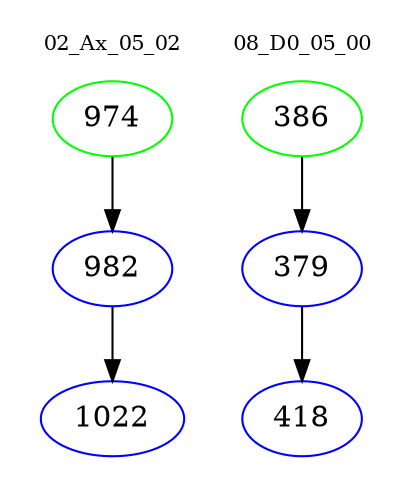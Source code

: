 digraph{
subgraph cluster_0 {
color = white
label = "02_Ax_05_02";
fontsize=10;
T0_974 [label="974", color="green"]
T0_974 -> T0_982 [color="black"]
T0_982 [label="982", color="blue"]
T0_982 -> T0_1022 [color="black"]
T0_1022 [label="1022", color="blue"]
}
subgraph cluster_1 {
color = white
label = "08_D0_05_00";
fontsize=10;
T1_386 [label="386", color="green"]
T1_386 -> T1_379 [color="black"]
T1_379 [label="379", color="blue"]
T1_379 -> T1_418 [color="black"]
T1_418 [label="418", color="blue"]
}
}
